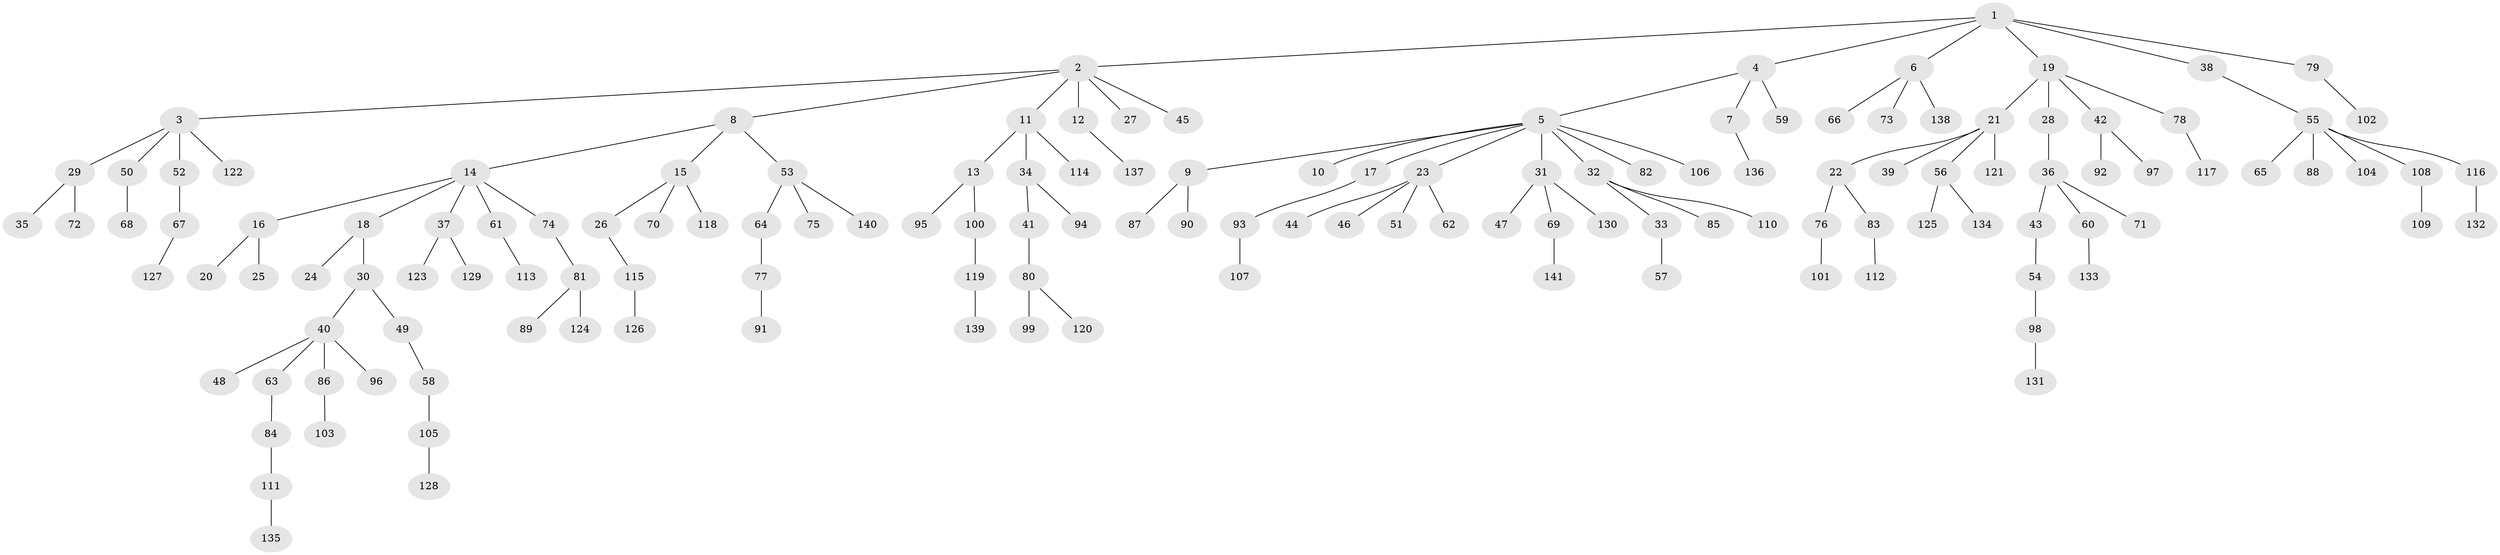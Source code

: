 // coarse degree distribution, {6: 0.04040404040404041, 4: 0.050505050505050504, 3: 0.13131313131313133, 8: 0.010101010101010102, 1: 0.5050505050505051, 2: 0.25252525252525254, 5: 0.010101010101010102}
// Generated by graph-tools (version 1.1) at 2025/51/03/04/25 22:51:42]
// undirected, 141 vertices, 140 edges
graph export_dot {
  node [color=gray90,style=filled];
  1;
  2;
  3;
  4;
  5;
  6;
  7;
  8;
  9;
  10;
  11;
  12;
  13;
  14;
  15;
  16;
  17;
  18;
  19;
  20;
  21;
  22;
  23;
  24;
  25;
  26;
  27;
  28;
  29;
  30;
  31;
  32;
  33;
  34;
  35;
  36;
  37;
  38;
  39;
  40;
  41;
  42;
  43;
  44;
  45;
  46;
  47;
  48;
  49;
  50;
  51;
  52;
  53;
  54;
  55;
  56;
  57;
  58;
  59;
  60;
  61;
  62;
  63;
  64;
  65;
  66;
  67;
  68;
  69;
  70;
  71;
  72;
  73;
  74;
  75;
  76;
  77;
  78;
  79;
  80;
  81;
  82;
  83;
  84;
  85;
  86;
  87;
  88;
  89;
  90;
  91;
  92;
  93;
  94;
  95;
  96;
  97;
  98;
  99;
  100;
  101;
  102;
  103;
  104;
  105;
  106;
  107;
  108;
  109;
  110;
  111;
  112;
  113;
  114;
  115;
  116;
  117;
  118;
  119;
  120;
  121;
  122;
  123;
  124;
  125;
  126;
  127;
  128;
  129;
  130;
  131;
  132;
  133;
  134;
  135;
  136;
  137;
  138;
  139;
  140;
  141;
  1 -- 2;
  1 -- 4;
  1 -- 6;
  1 -- 19;
  1 -- 38;
  1 -- 79;
  2 -- 3;
  2 -- 8;
  2 -- 11;
  2 -- 12;
  2 -- 27;
  2 -- 45;
  3 -- 29;
  3 -- 50;
  3 -- 52;
  3 -- 122;
  4 -- 5;
  4 -- 7;
  4 -- 59;
  5 -- 9;
  5 -- 10;
  5 -- 17;
  5 -- 23;
  5 -- 31;
  5 -- 32;
  5 -- 82;
  5 -- 106;
  6 -- 66;
  6 -- 73;
  6 -- 138;
  7 -- 136;
  8 -- 14;
  8 -- 15;
  8 -- 53;
  9 -- 87;
  9 -- 90;
  11 -- 13;
  11 -- 34;
  11 -- 114;
  12 -- 137;
  13 -- 95;
  13 -- 100;
  14 -- 16;
  14 -- 18;
  14 -- 37;
  14 -- 61;
  14 -- 74;
  15 -- 26;
  15 -- 70;
  15 -- 118;
  16 -- 20;
  16 -- 25;
  17 -- 93;
  18 -- 24;
  18 -- 30;
  19 -- 21;
  19 -- 28;
  19 -- 42;
  19 -- 78;
  21 -- 22;
  21 -- 39;
  21 -- 56;
  21 -- 121;
  22 -- 76;
  22 -- 83;
  23 -- 44;
  23 -- 46;
  23 -- 51;
  23 -- 62;
  26 -- 115;
  28 -- 36;
  29 -- 35;
  29 -- 72;
  30 -- 40;
  30 -- 49;
  31 -- 47;
  31 -- 69;
  31 -- 130;
  32 -- 33;
  32 -- 85;
  32 -- 110;
  33 -- 57;
  34 -- 41;
  34 -- 94;
  36 -- 43;
  36 -- 60;
  36 -- 71;
  37 -- 123;
  37 -- 129;
  38 -- 55;
  40 -- 48;
  40 -- 63;
  40 -- 86;
  40 -- 96;
  41 -- 80;
  42 -- 92;
  42 -- 97;
  43 -- 54;
  49 -- 58;
  50 -- 68;
  52 -- 67;
  53 -- 64;
  53 -- 75;
  53 -- 140;
  54 -- 98;
  55 -- 65;
  55 -- 88;
  55 -- 104;
  55 -- 108;
  55 -- 116;
  56 -- 125;
  56 -- 134;
  58 -- 105;
  60 -- 133;
  61 -- 113;
  63 -- 84;
  64 -- 77;
  67 -- 127;
  69 -- 141;
  74 -- 81;
  76 -- 101;
  77 -- 91;
  78 -- 117;
  79 -- 102;
  80 -- 99;
  80 -- 120;
  81 -- 89;
  81 -- 124;
  83 -- 112;
  84 -- 111;
  86 -- 103;
  93 -- 107;
  98 -- 131;
  100 -- 119;
  105 -- 128;
  108 -- 109;
  111 -- 135;
  115 -- 126;
  116 -- 132;
  119 -- 139;
}
